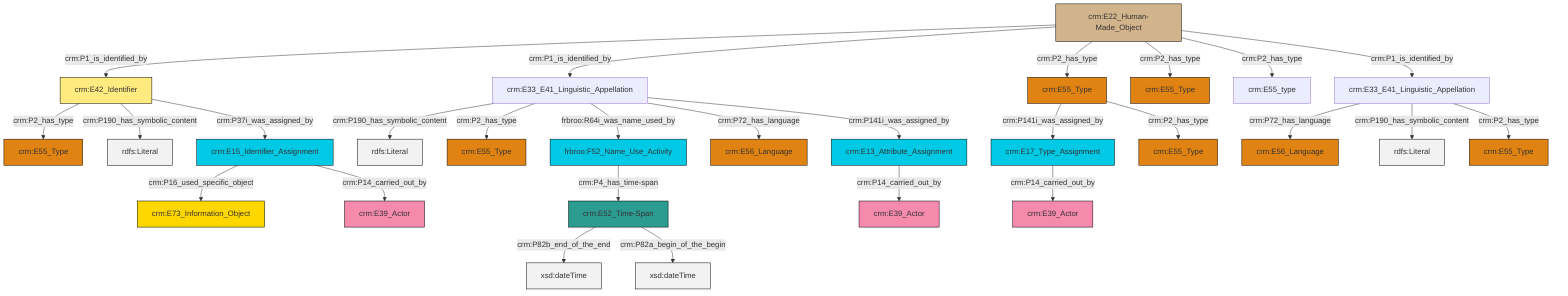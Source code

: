 graph TD
classDef Literal fill:#f2f2f2,stroke:#000000;
classDef CRM_Entity fill:#FFFFFF,stroke:#000000;
classDef Temporal_Entity fill:#00C9E6, stroke:#000000;
classDef Type fill:#E18312, stroke:#000000;
classDef Time-Span fill:#2C9C91, stroke:#000000;
classDef Appellation fill:#FFEB7F, stroke:#000000;
classDef Place fill:#008836, stroke:#000000;
classDef Persistent_Item fill:#B266B2, stroke:#000000;
classDef Conceptual_Object fill:#FFD700, stroke:#000000;
classDef Physical_Thing fill:#D2B48C, stroke:#000000;
classDef Actor fill:#f58aad, stroke:#000000;
classDef PC_Classes fill:#4ce600, stroke:#000000;
classDef Multi fill:#cccccc,stroke:#000000;

2["crm:E55_Type"]:::Type -->|crm:P141i_was_assigned_by| 3["crm:E17_Type_Assignment"]:::Temporal_Entity
6["crm:E42_Identifier"]:::Appellation -->|crm:P2_has_type| 7["crm:E55_Type"]:::Type
8["crm:E15_Identifier_Assignment"]:::Temporal_Entity -->|crm:P16_used_specific_object| 4["crm:E73_Information_Object"]:::Conceptual_Object
11["crm:E22_Human-Made_Object"]:::Physical_Thing -->|crm:P1_is_identified_by| 6["crm:E42_Identifier"]:::Appellation
23["crm:E13_Attribute_Assignment"]:::Temporal_Entity -->|crm:P14_carried_out_by| 24["crm:E39_Actor"]:::Actor
3["crm:E17_Type_Assignment"]:::Temporal_Entity -->|crm:P14_carried_out_by| 27["crm:E39_Actor"]:::Actor
30["crm:E33_E41_Linguistic_Appellation"]:::Default -->|crm:P190_has_symbolic_content| 31[rdfs:Literal]:::Literal
11["crm:E22_Human-Made_Object"]:::Physical_Thing -->|crm:P1_is_identified_by| 30["crm:E33_E41_Linguistic_Appellation"]:::Default
11["crm:E22_Human-Made_Object"]:::Physical_Thing -->|crm:P2_has_type| 2["crm:E55_Type"]:::Type
35["crm:E52_Time-Span"]:::Time-Span -->|crm:P82b_end_of_the_end| 38[xsd:dateTime]:::Literal
35["crm:E52_Time-Span"]:::Time-Span -->|crm:P82a_begin_of_the_begin| 40[xsd:dateTime]:::Literal
25["crm:E33_E41_Linguistic_Appellation"]:::Default -->|crm:P72_has_language| 14["crm:E56_Language"]:::Type
0["frbroo:F52_Name_Use_Activity"]:::Temporal_Entity -->|crm:P4_has_time-span| 35["crm:E52_Time-Span"]:::Time-Span
11["crm:E22_Human-Made_Object"]:::Physical_Thing -->|crm:P2_has_type| 17["crm:E55_Type"]:::Type
25["crm:E33_E41_Linguistic_Appellation"]:::Default -->|crm:P190_has_symbolic_content| 44[rdfs:Literal]:::Literal
30["crm:E33_E41_Linguistic_Appellation"]:::Default -->|crm:P2_has_type| 45["crm:E55_Type"]:::Type
25["crm:E33_E41_Linguistic_Appellation"]:::Default -->|crm:P2_has_type| 28["crm:E55_Type"]:::Type
30["crm:E33_E41_Linguistic_Appellation"]:::Default -->|frbroo:R64i_was_name_used_by| 0["frbroo:F52_Name_Use_Activity"]:::Temporal_Entity
6["crm:E42_Identifier"]:::Appellation -->|crm:P190_has_symbolic_content| 46[rdfs:Literal]:::Literal
8["crm:E15_Identifier_Assignment"]:::Temporal_Entity -->|crm:P14_carried_out_by| 9["crm:E39_Actor"]:::Actor
11["crm:E22_Human-Made_Object"]:::Physical_Thing -->|crm:P2_has_type| 19["crm:E55_type"]:::Default
30["crm:E33_E41_Linguistic_Appellation"]:::Default -->|crm:P72_has_language| 33["crm:E56_Language"]:::Type
11["crm:E22_Human-Made_Object"]:::Physical_Thing -->|crm:P1_is_identified_by| 25["crm:E33_E41_Linguistic_Appellation"]:::Default
6["crm:E42_Identifier"]:::Appellation -->|crm:P37i_was_assigned_by| 8["crm:E15_Identifier_Assignment"]:::Temporal_Entity
30["crm:E33_E41_Linguistic_Appellation"]:::Default -->|crm:P141i_was_assigned_by| 23["crm:E13_Attribute_Assignment"]:::Temporal_Entity
2["crm:E55_Type"]:::Type -->|crm:P2_has_type| 21["crm:E55_Type"]:::Type